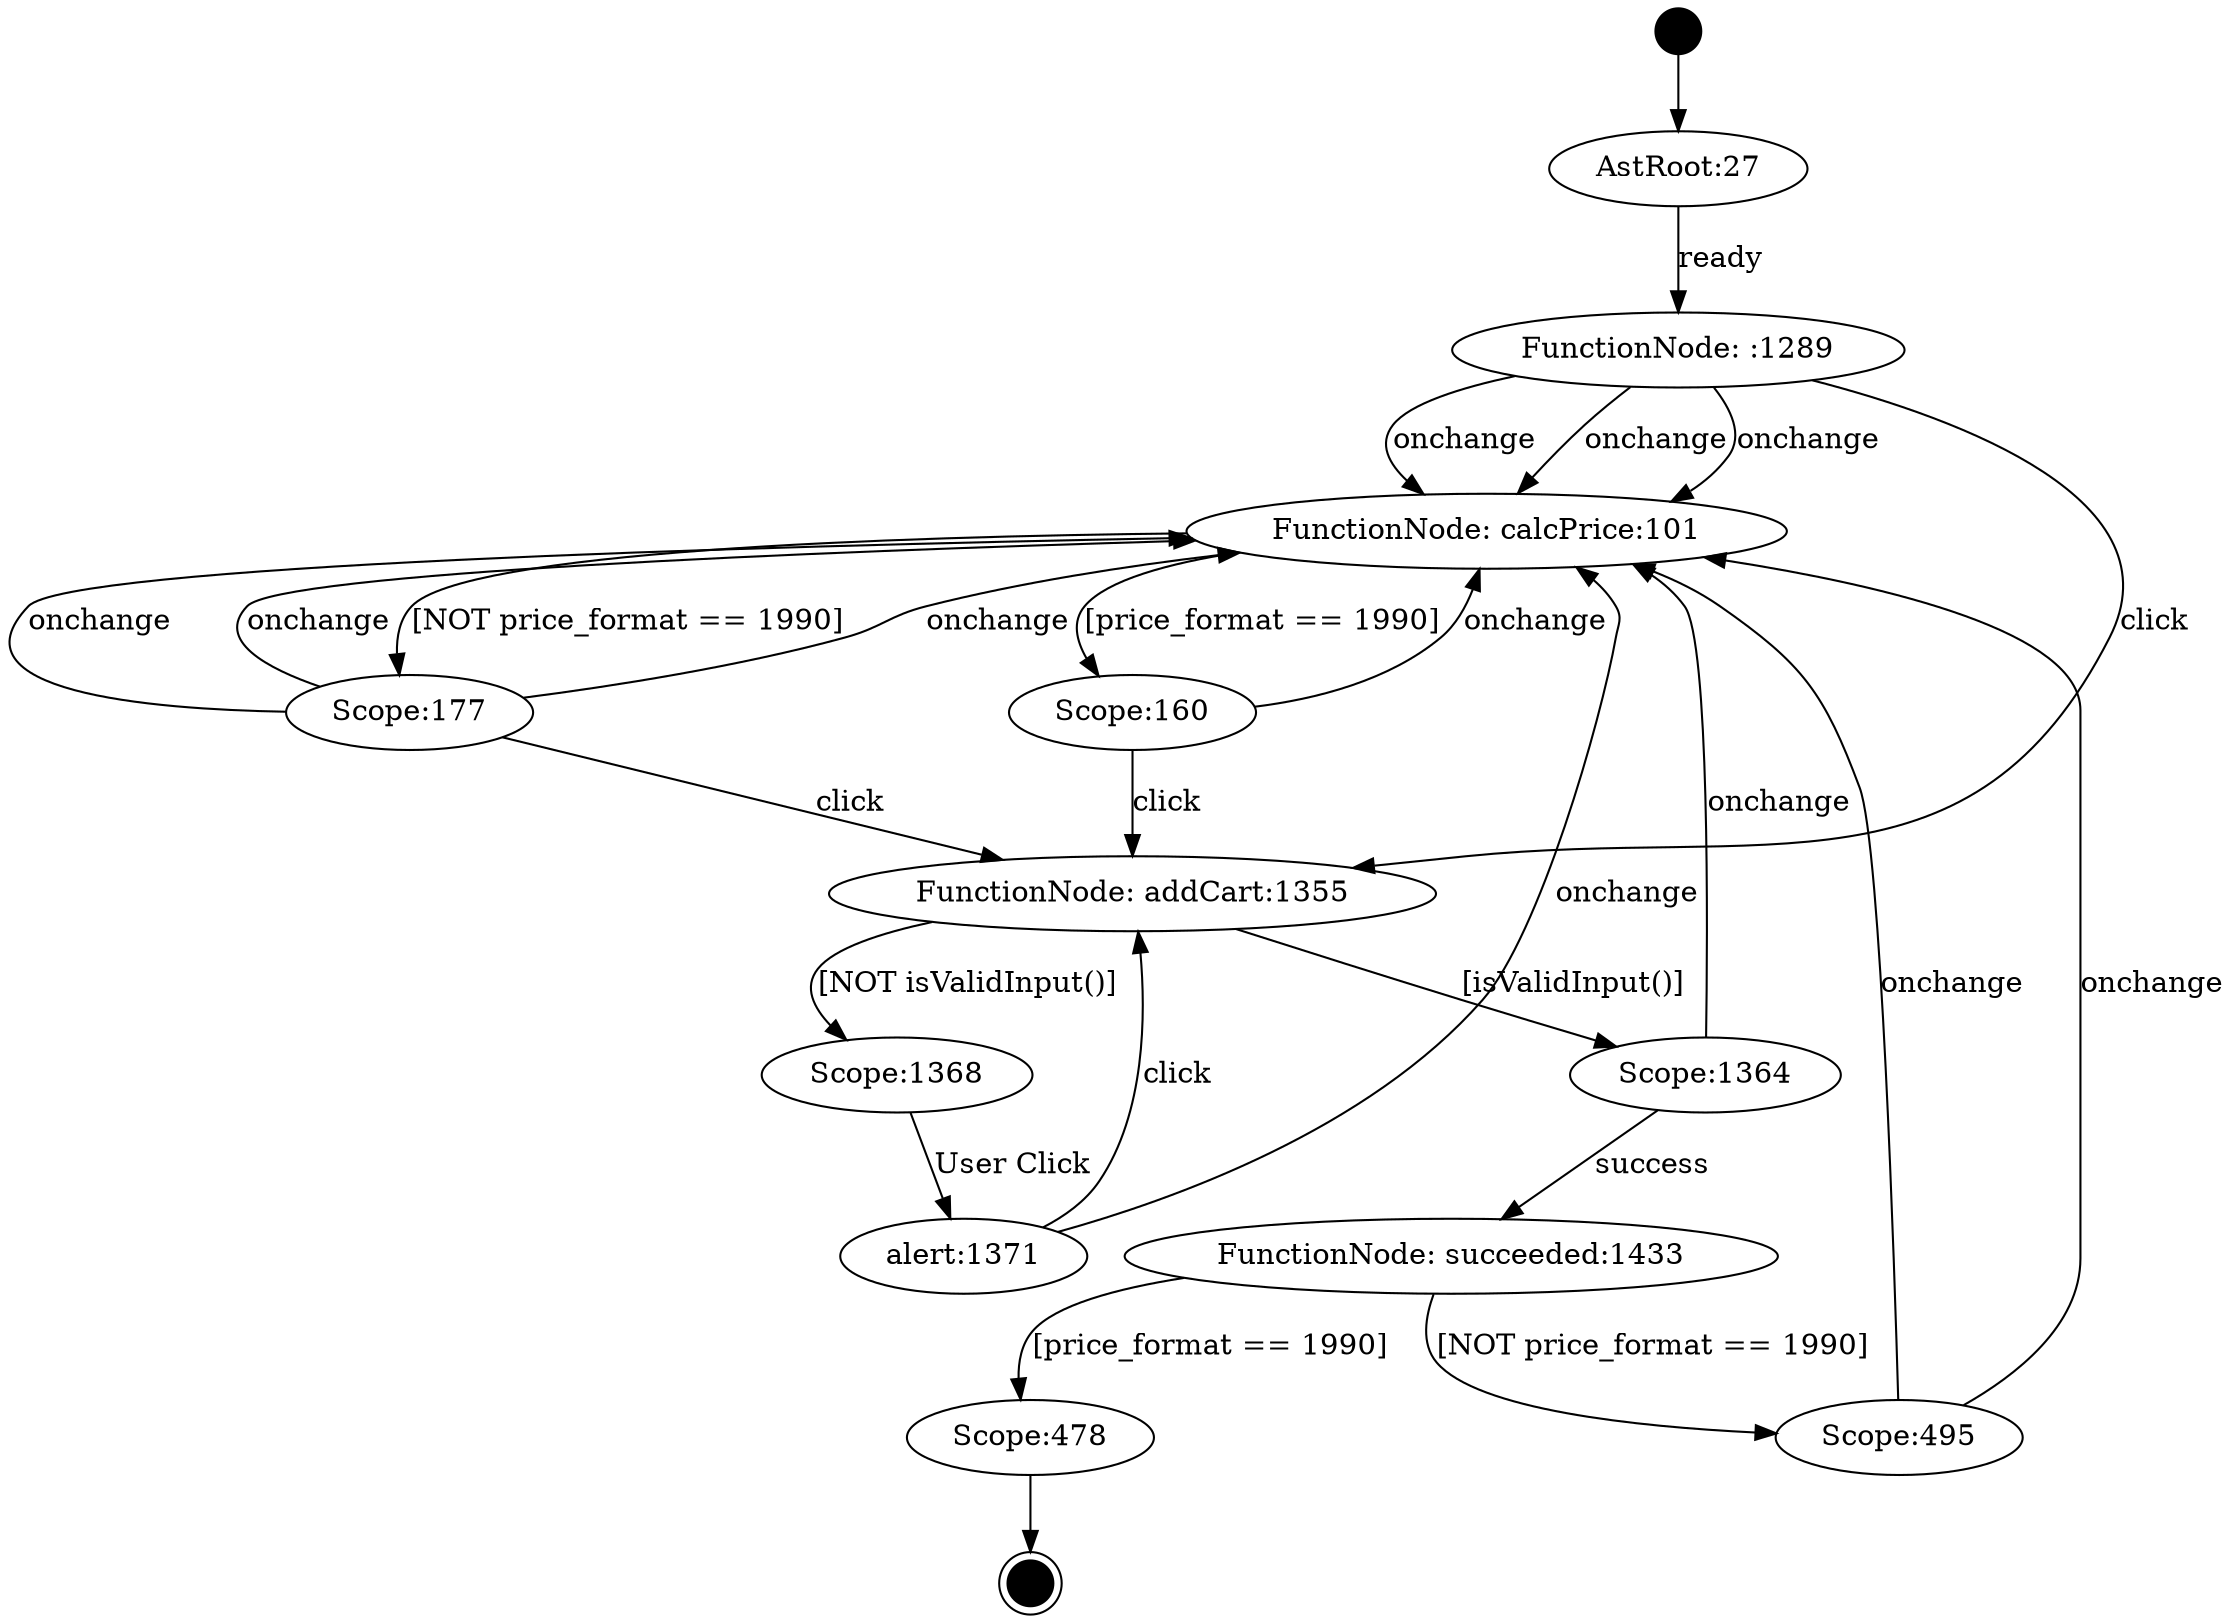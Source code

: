 digraph FSM {
JSAnalyzer_0000003218[label="",shape=circle,style=filled,color=black,fixedsize=true,width=0.3];
JSAnalyzer_0000003220[label="",shape=doublecircle,style=filled,color=black,fixedsize=true,width=0.3];
JSAnalyzer_0000000027[label="AstRoot:27"];
JSAnalyzer_0000000101[label="FunctionNode: calcPrice:101"];
JSAnalyzer_0000000160[label="Scope:160"];
JSAnalyzer_0000000177[label="Scope:177"];
JSAnalyzer_0000000478[label="Scope:478"];
JSAnalyzer_0000000495[label="Scope:495"];
JSAnalyzer_0000001289[label="FunctionNode: :1289"];
JSAnalyzer_0000001355[label="FunctionNode: addCart:1355"];
JSAnalyzer_0000001364[label="Scope:1364"];
JSAnalyzer_0000001368[label="Scope:1368"];
JSAnalyzer_0000001433[label="FunctionNode: succeeded:1433"];
JSAnalyzer_0000001371[label="alert:1371"];
JSAnalyzer_0000003218 -> JSAnalyzer_0000000027;
JSAnalyzer_0000000101 -> JSAnalyzer_0000000160[label="[price_format == 1990]"];
JSAnalyzer_0000000101 -> JSAnalyzer_0000000177[label="[NOT price_format == 1990]"];
JSAnalyzer_0000001433 -> JSAnalyzer_0000000478[label="[price_format == 1990]"];
JSAnalyzer_0000001433 -> JSAnalyzer_0000000495[label="[NOT price_format == 1990]"];
JSAnalyzer_0000001355 -> JSAnalyzer_0000001364[label="[isValidInput()]"];
JSAnalyzer_0000001355 -> JSAnalyzer_0000001368[label="[NOT isValidInput()]"];
JSAnalyzer_0000000027 -> JSAnalyzer_0000001289[label="ready"];
JSAnalyzer_0000000160 -> JSAnalyzer_0000000101[label="onchange"];
JSAnalyzer_0000000160 -> JSAnalyzer_0000001355[label="click"];
JSAnalyzer_0000000177 -> JSAnalyzer_0000000101[label="onchange"];
JSAnalyzer_0000000177 -> JSAnalyzer_0000000101[label="onchange"];
JSAnalyzer_0000000177 -> JSAnalyzer_0000000101[label="onchange"];
JSAnalyzer_0000000177 -> JSAnalyzer_0000001355[label="click"];
JSAnalyzer_0000000495 -> JSAnalyzer_0000000101[label="onchange"];
JSAnalyzer_0000000495 -> JSAnalyzer_0000000101[label="onchange"];
JSAnalyzer_0000001289 -> JSAnalyzer_0000000101[label="onchange"];
JSAnalyzer_0000001289 -> JSAnalyzer_0000000101[label="onchange"];
JSAnalyzer_0000001289 -> JSAnalyzer_0000000101[label="onchange"];
JSAnalyzer_0000001289 -> JSAnalyzer_0000001355[label="click"];
JSAnalyzer_0000001364 -> JSAnalyzer_0000001433[label="success"];
JSAnalyzer_0000001364 -> JSAnalyzer_0000000101[label="onchange"];
JSAnalyzer_0000001368 -> JSAnalyzer_0000001371[label="User Click"];
JSAnalyzer_0000001371 -> JSAnalyzer_0000000101[label="onchange"];
JSAnalyzer_0000001371 -> JSAnalyzer_0000001355[label="click"];
JSAnalyzer_0000000478 -> JSAnalyzer_0000003220[label=""];
}
